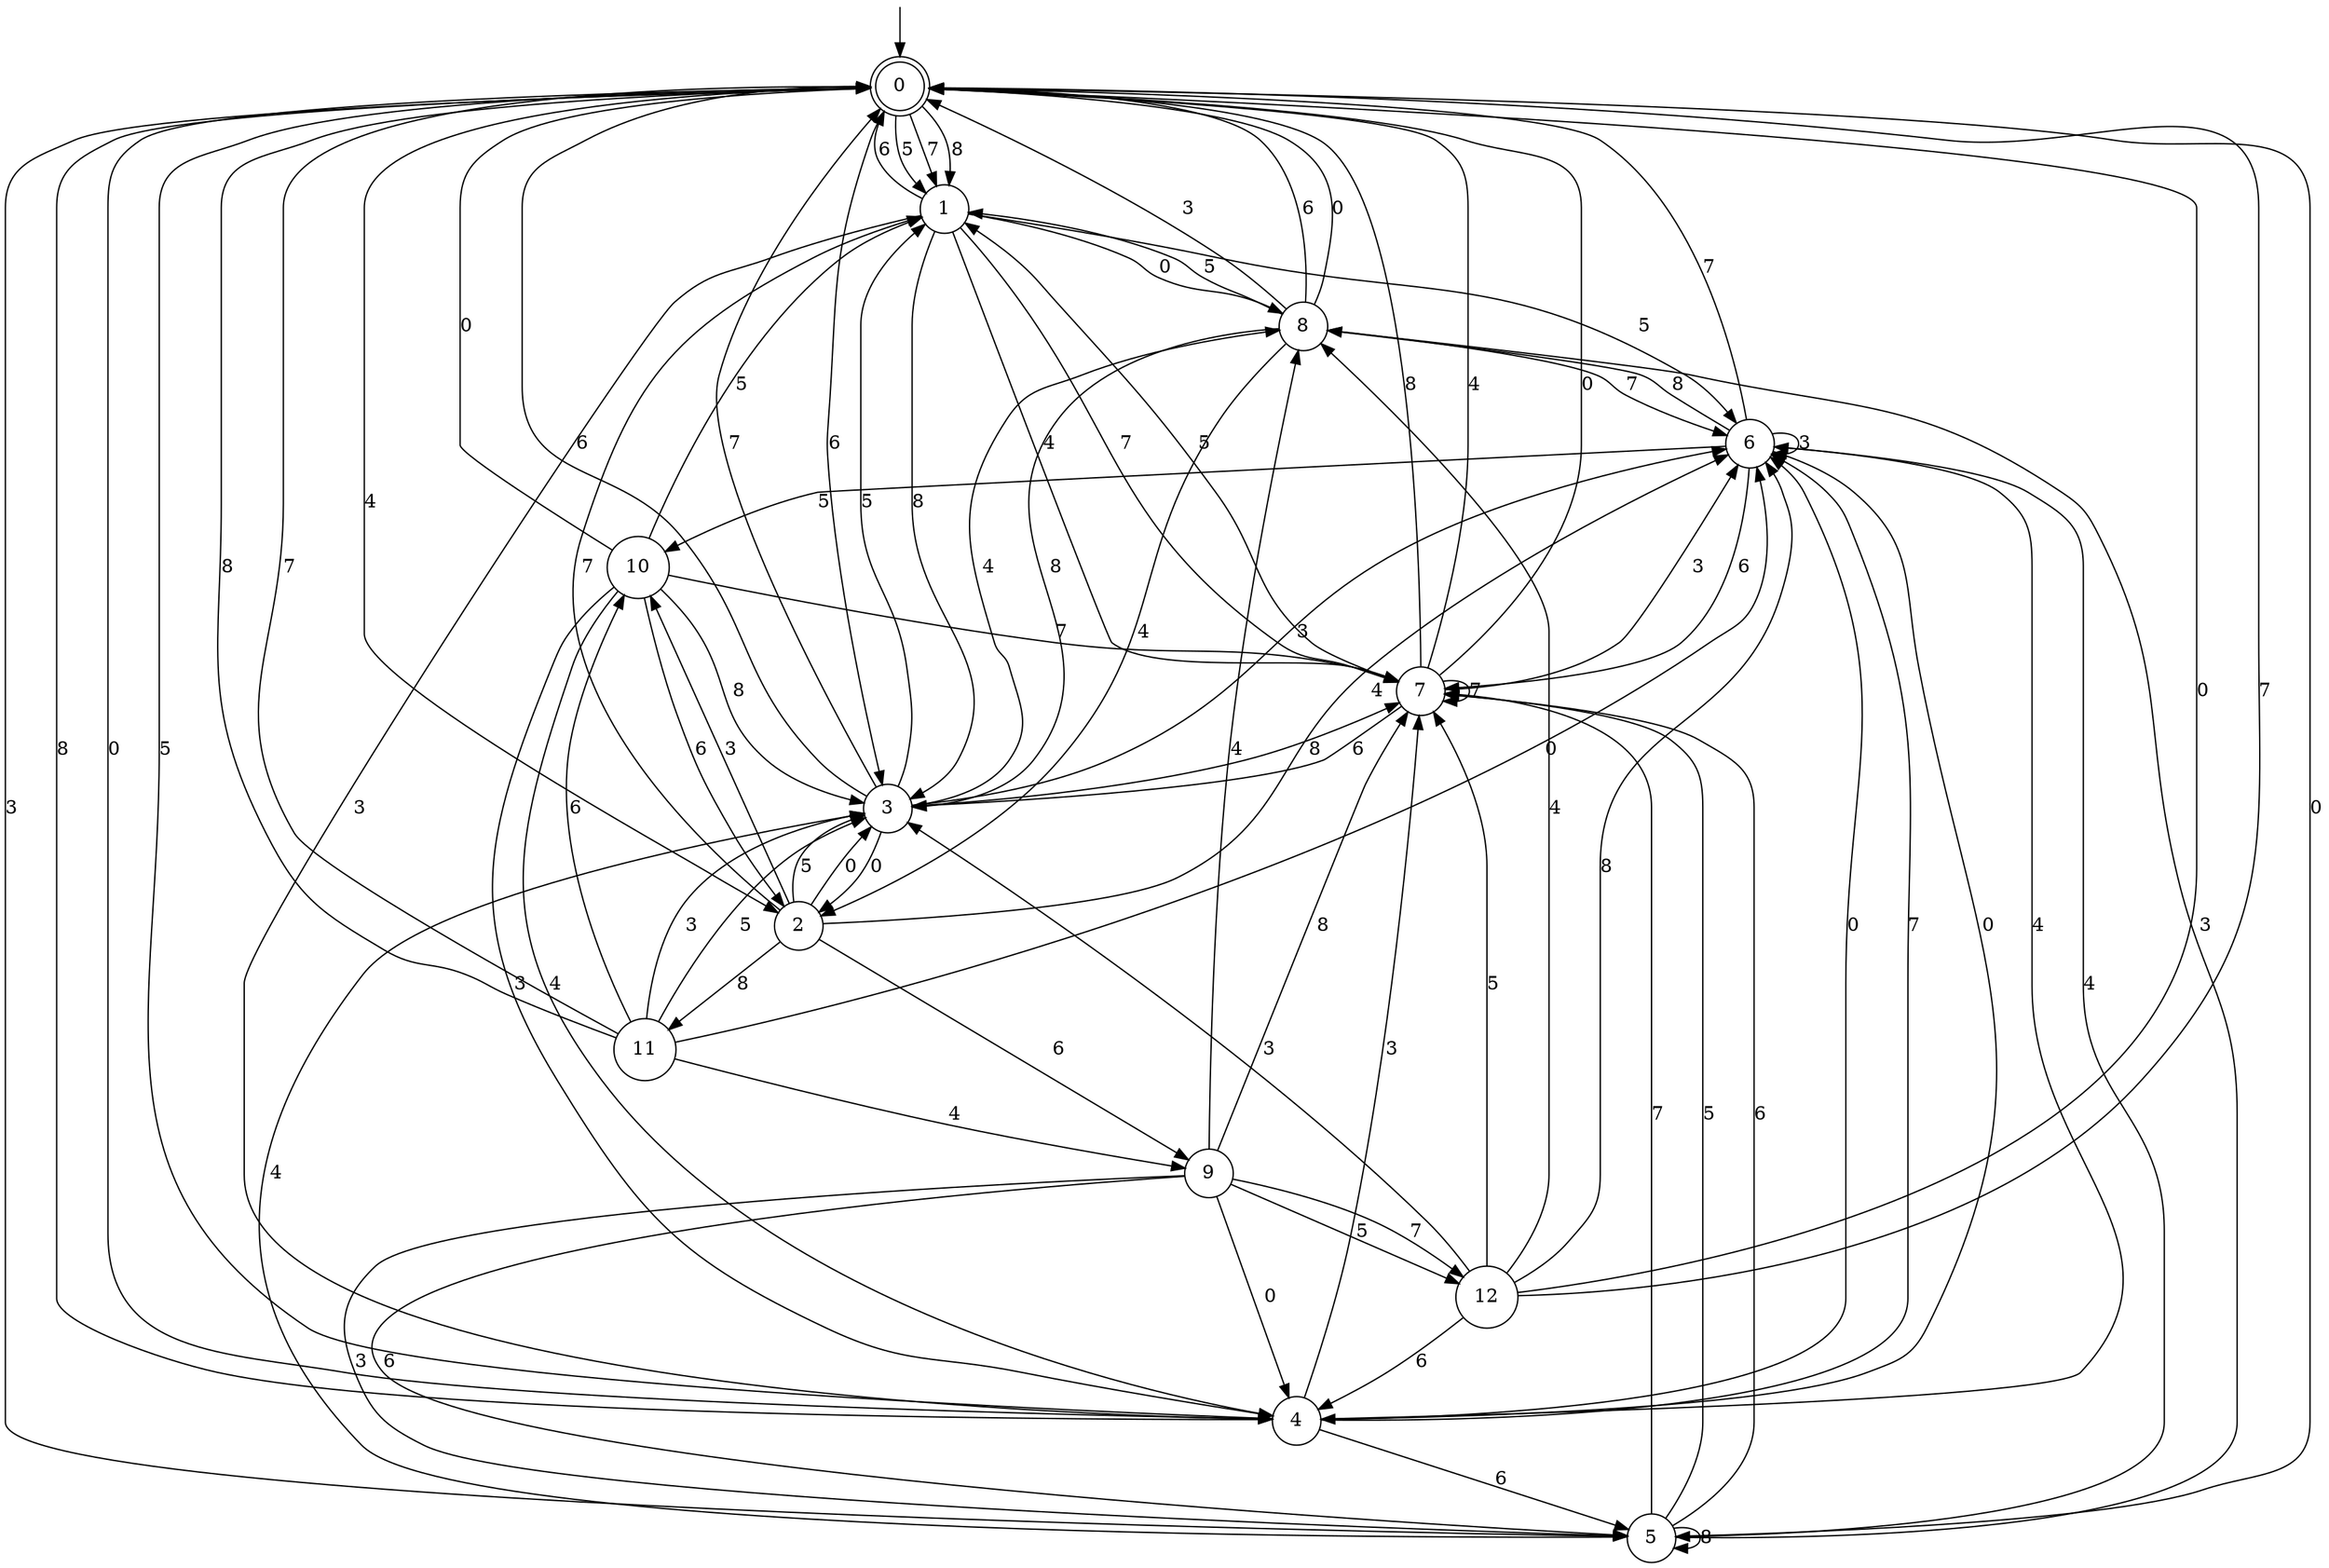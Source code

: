 digraph g {

	s0 [shape="doublecircle" label="0"];
	s1 [shape="circle" label="1"];
	s2 [shape="circle" label="2"];
	s3 [shape="circle" label="3"];
	s4 [shape="circle" label="4"];
	s5 [shape="circle" label="5"];
	s6 [shape="circle" label="6"];
	s7 [shape="circle" label="7"];
	s8 [shape="circle" label="8"];
	s9 [shape="circle" label="9"];
	s10 [shape="circle" label="10"];
	s11 [shape="circle" label="11"];
	s12 [shape="circle" label="12"];
	s0 -> s1 [label="5"];
	s0 -> s2 [label="4"];
	s0 -> s3 [label="6"];
	s0 -> s4 [label="0"];
	s0 -> s1 [label="7"];
	s0 -> s5 [label="3"];
	s0 -> s1 [label="8"];
	s1 -> s6 [label="5"];
	s1 -> s7 [label="4"];
	s1 -> s0 [label="6"];
	s1 -> s8 [label="0"];
	s1 -> s7 [label="7"];
	s1 -> s4 [label="3"];
	s1 -> s3 [label="8"];
	s2 -> s3 [label="5"];
	s2 -> s6 [label="4"];
	s2 -> s9 [label="6"];
	s2 -> s3 [label="0"];
	s2 -> s1 [label="7"];
	s2 -> s10 [label="3"];
	s2 -> s11 [label="8"];
	s3 -> s1 [label="5"];
	s3 -> s8 [label="4"];
	s3 -> s0 [label="6"];
	s3 -> s2 [label="0"];
	s3 -> s0 [label="7"];
	s3 -> s6 [label="3"];
	s3 -> s7 [label="8"];
	s4 -> s0 [label="5"];
	s4 -> s6 [label="4"];
	s4 -> s5 [label="6"];
	s4 -> s6 [label="0"];
	s4 -> s6 [label="7"];
	s4 -> s7 [label="3"];
	s4 -> s0 [label="8"];
	s5 -> s7 [label="5"];
	s5 -> s3 [label="4"];
	s5 -> s7 [label="6"];
	s5 -> s0 [label="0"];
	s5 -> s7 [label="7"];
	s5 -> s8 [label="3"];
	s5 -> s5 [label="8"];
	s6 -> s10 [label="5"];
	s6 -> s5 [label="4"];
	s6 -> s7 [label="6"];
	s6 -> s4 [label="0"];
	s6 -> s0 [label="7"];
	s6 -> s6 [label="3"];
	s6 -> s8 [label="8"];
	s7 -> s1 [label="5"];
	s7 -> s0 [label="4"];
	s7 -> s3 [label="6"];
	s7 -> s0 [label="0"];
	s7 -> s7 [label="7"];
	s7 -> s6 [label="3"];
	s7 -> s0 [label="8"];
	s8 -> s1 [label="5"];
	s8 -> s2 [label="4"];
	s8 -> s0 [label="6"];
	s8 -> s0 [label="0"];
	s8 -> s6 [label="7"];
	s8 -> s0 [label="3"];
	s8 -> s3 [label="8"];
	s9 -> s12 [label="5"];
	s9 -> s8 [label="4"];
	s9 -> s5 [label="6"];
	s9 -> s4 [label="0"];
	s9 -> s12 [label="7"];
	s9 -> s5 [label="3"];
	s9 -> s7 [label="8"];
	s10 -> s1 [label="5"];
	s10 -> s4 [label="4"];
	s10 -> s2 [label="6"];
	s10 -> s0 [label="0"];
	s10 -> s7 [label="7"];
	s10 -> s4 [label="3"];
	s10 -> s3 [label="8"];
	s11 -> s3 [label="5"];
	s11 -> s9 [label="4"];
	s11 -> s10 [label="6"];
	s11 -> s6 [label="0"];
	s11 -> s0 [label="7"];
	s11 -> s3 [label="3"];
	s11 -> s0 [label="8"];
	s12 -> s7 [label="5"];
	s12 -> s8 [label="4"];
	s12 -> s4 [label="6"];
	s12 -> s0 [label="0"];
	s12 -> s0 [label="7"];
	s12 -> s3 [label="3"];
	s12 -> s6 [label="8"];

__start0 [label="" shape="none" width="0" height="0"];
__start0 -> s0;

}
